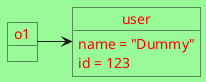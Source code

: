 {
  "sha1": "jg9a3v17go4w0xsn3duo0q5c0avkg7t",
  "insertion": {
    "when": "2024-06-03T18:59:31.866Z",
    "url": "https://forum.plantuml.net/14563/style-object-allow-style-on-object-diagram",
    "user": "plantuml@gmail.com"
  }
}
@startuml
<style>
root {
  FontColor Red
  BackgroundColor palegreen
}
</style>

object o1
object user {
  name = "Dummy"
  id = 123
}

o1  -> user
@enduml
